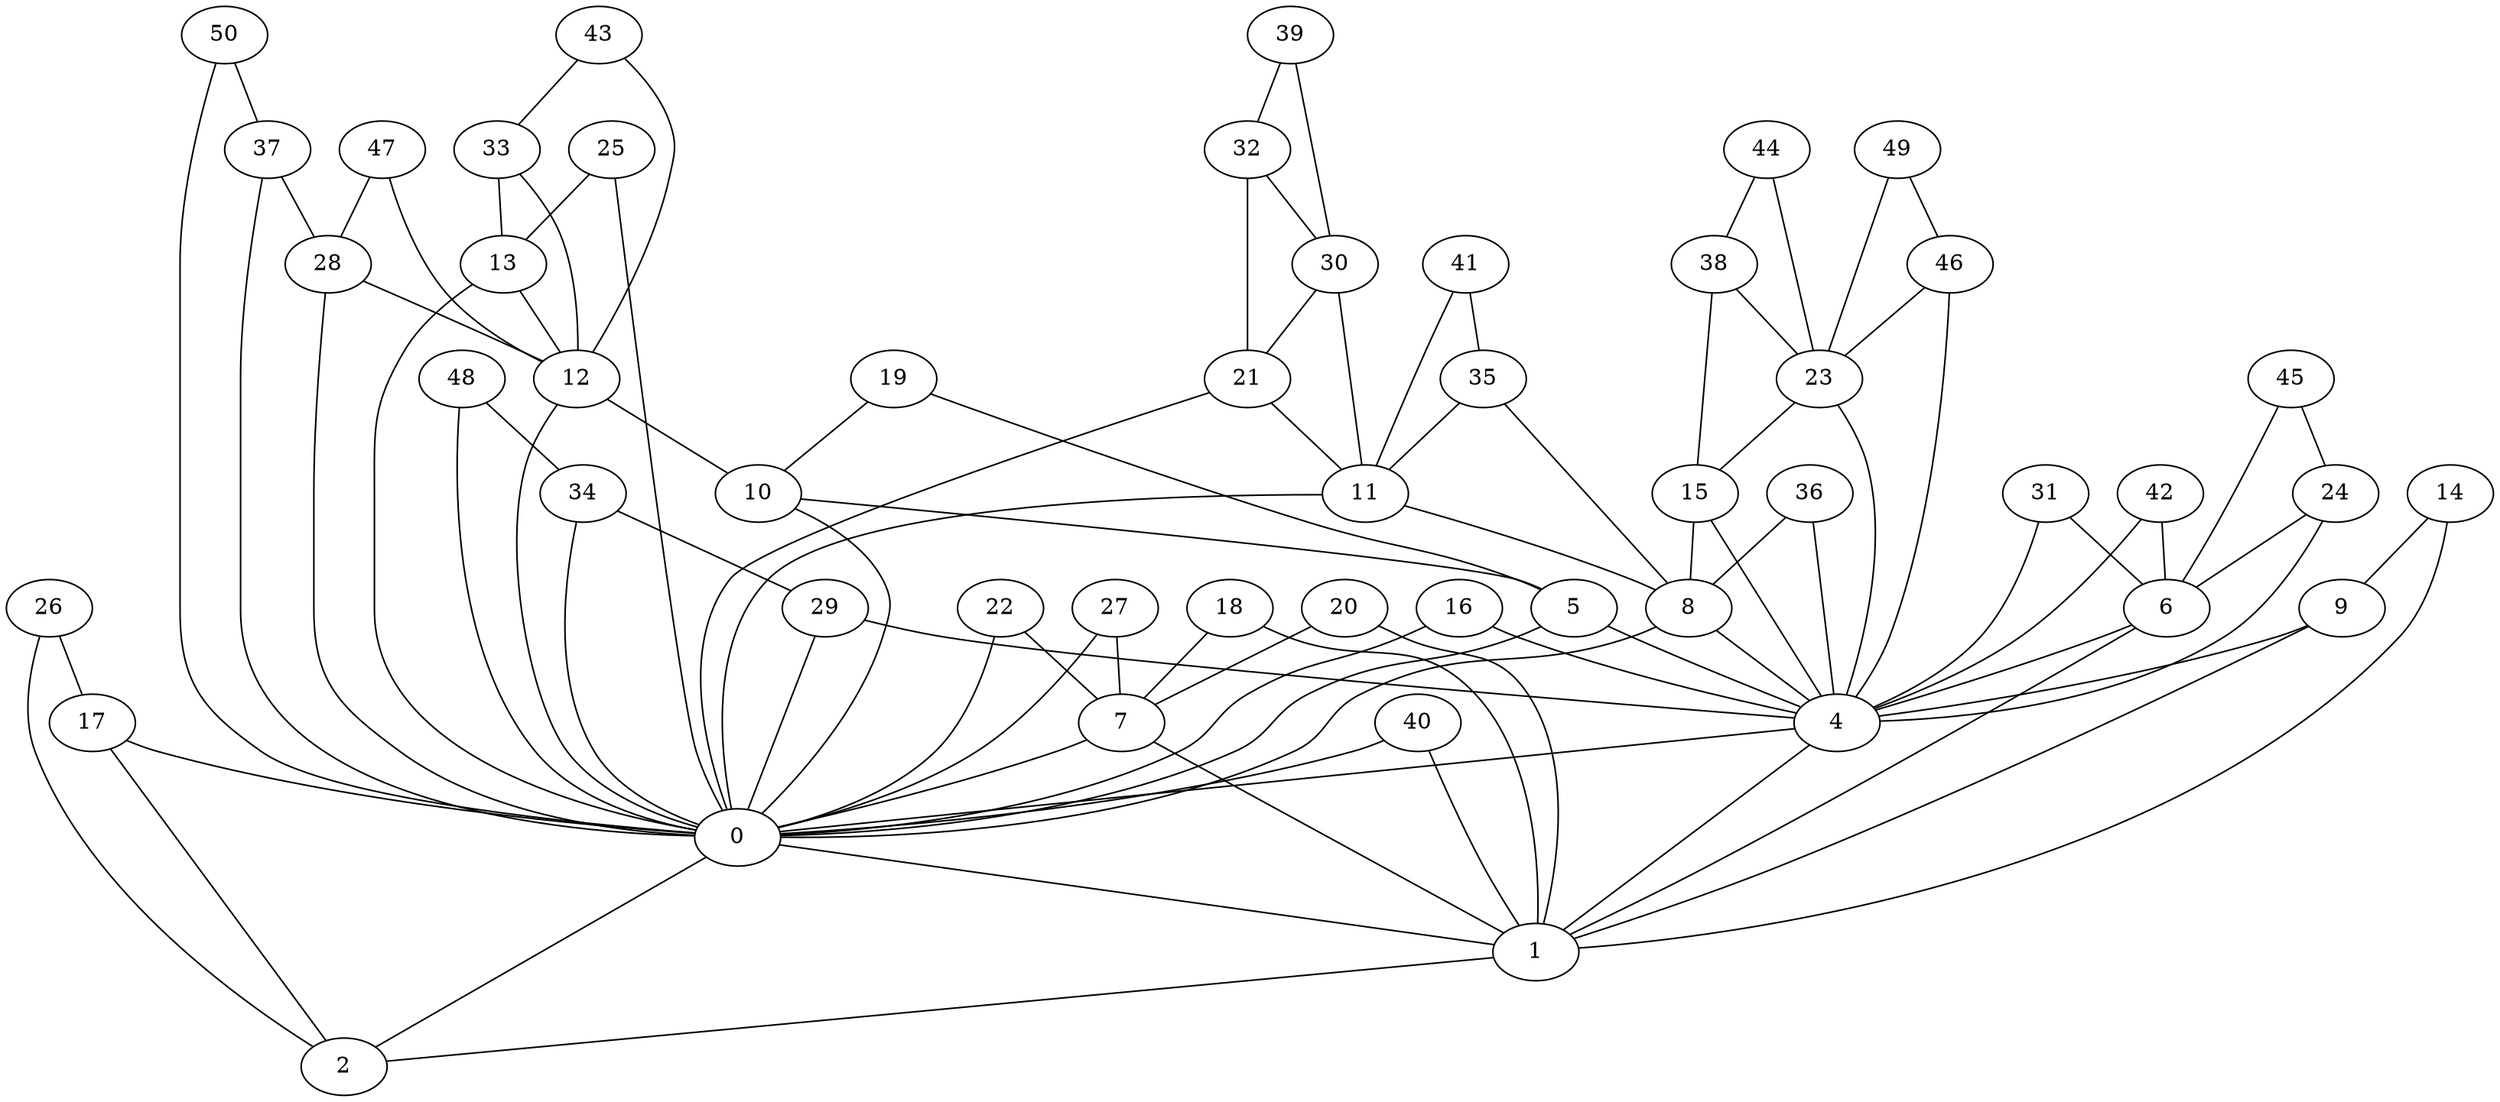 strict graph G {
0;
1;
2;
4;
5;
6;
7;
8;
9;
10;
11;
12;
13;
14;
15;
16;
17;
18;
19;
20;
21;
22;
23;
24;
25;
26;
27;
28;
29;
30;
31;
32;
33;
34;
35;
36;
37;
38;
39;
40;
41;
42;
43;
44;
45;
46;
47;
48;
49;
50;
15 -- 8;
46 -- 23;
31 -- 6;
9 -- 4;
4 -- 0;
14 -- 1;
45 -- 6;
22 -- 0;
11 -- 0;
25 -- 0;
13 -- 12;
31 -- 4;
22 -- 7;
30 -- 21;
35 -- 8;
32 -- 30;
24 -- 4;
9 -- 1;
29 -- 4;
21 -- 0;
16 -- 4;
38 -- 15;
23 -- 15;
19 -- 10;
12 -- 10;
7 -- 0;
19 -- 5;
14 -- 9;
49 -- 23;
6 -- 4;
42 -- 4;
8 -- 0;
6 -- 1;
27 -- 0;
40 -- 1;
44 -- 23;
26 -- 17;
20 -- 7;
30 -- 11;
27 -- 7;
45 -- 24;
36 -- 8;
1 -- 2;
18 -- 1;
21 -- 11;
26 -- 2;
34 -- 29;
39 -- 32;
29 -- 0;
23 -- 4;
10 -- 5;
50 -- 0;
15 -- 4;
24 -- 6;
50 -- 37;
17 -- 0;
16 -- 0;
47 -- 12;
41 -- 11;
25 -- 13;
39 -- 30;
28 -- 0;
11 -- 8;
37 -- 28;
32 -- 21;
0 -- 1;
7 -- 1;
46 -- 4;
41 -- 35;
10 -- 0;
38 -- 23;
33 -- 13;
37 -- 0;
18 -- 7;
17 -- 2;
4 -- 1;
43 -- 12;
13 -- 0;
42 -- 6;
47 -- 28;
44 -- 38;
48 -- 34;
28 -- 12;
36 -- 4;
40 -- 0;
33 -- 12;
49 -- 46;
34 -- 0;
0 -- 2;
5 -- 0;
12 -- 0;
35 -- 11;
48 -- 0;
5 -- 4;
20 -- 1;
43 -- 33;
8 -- 4;
}
